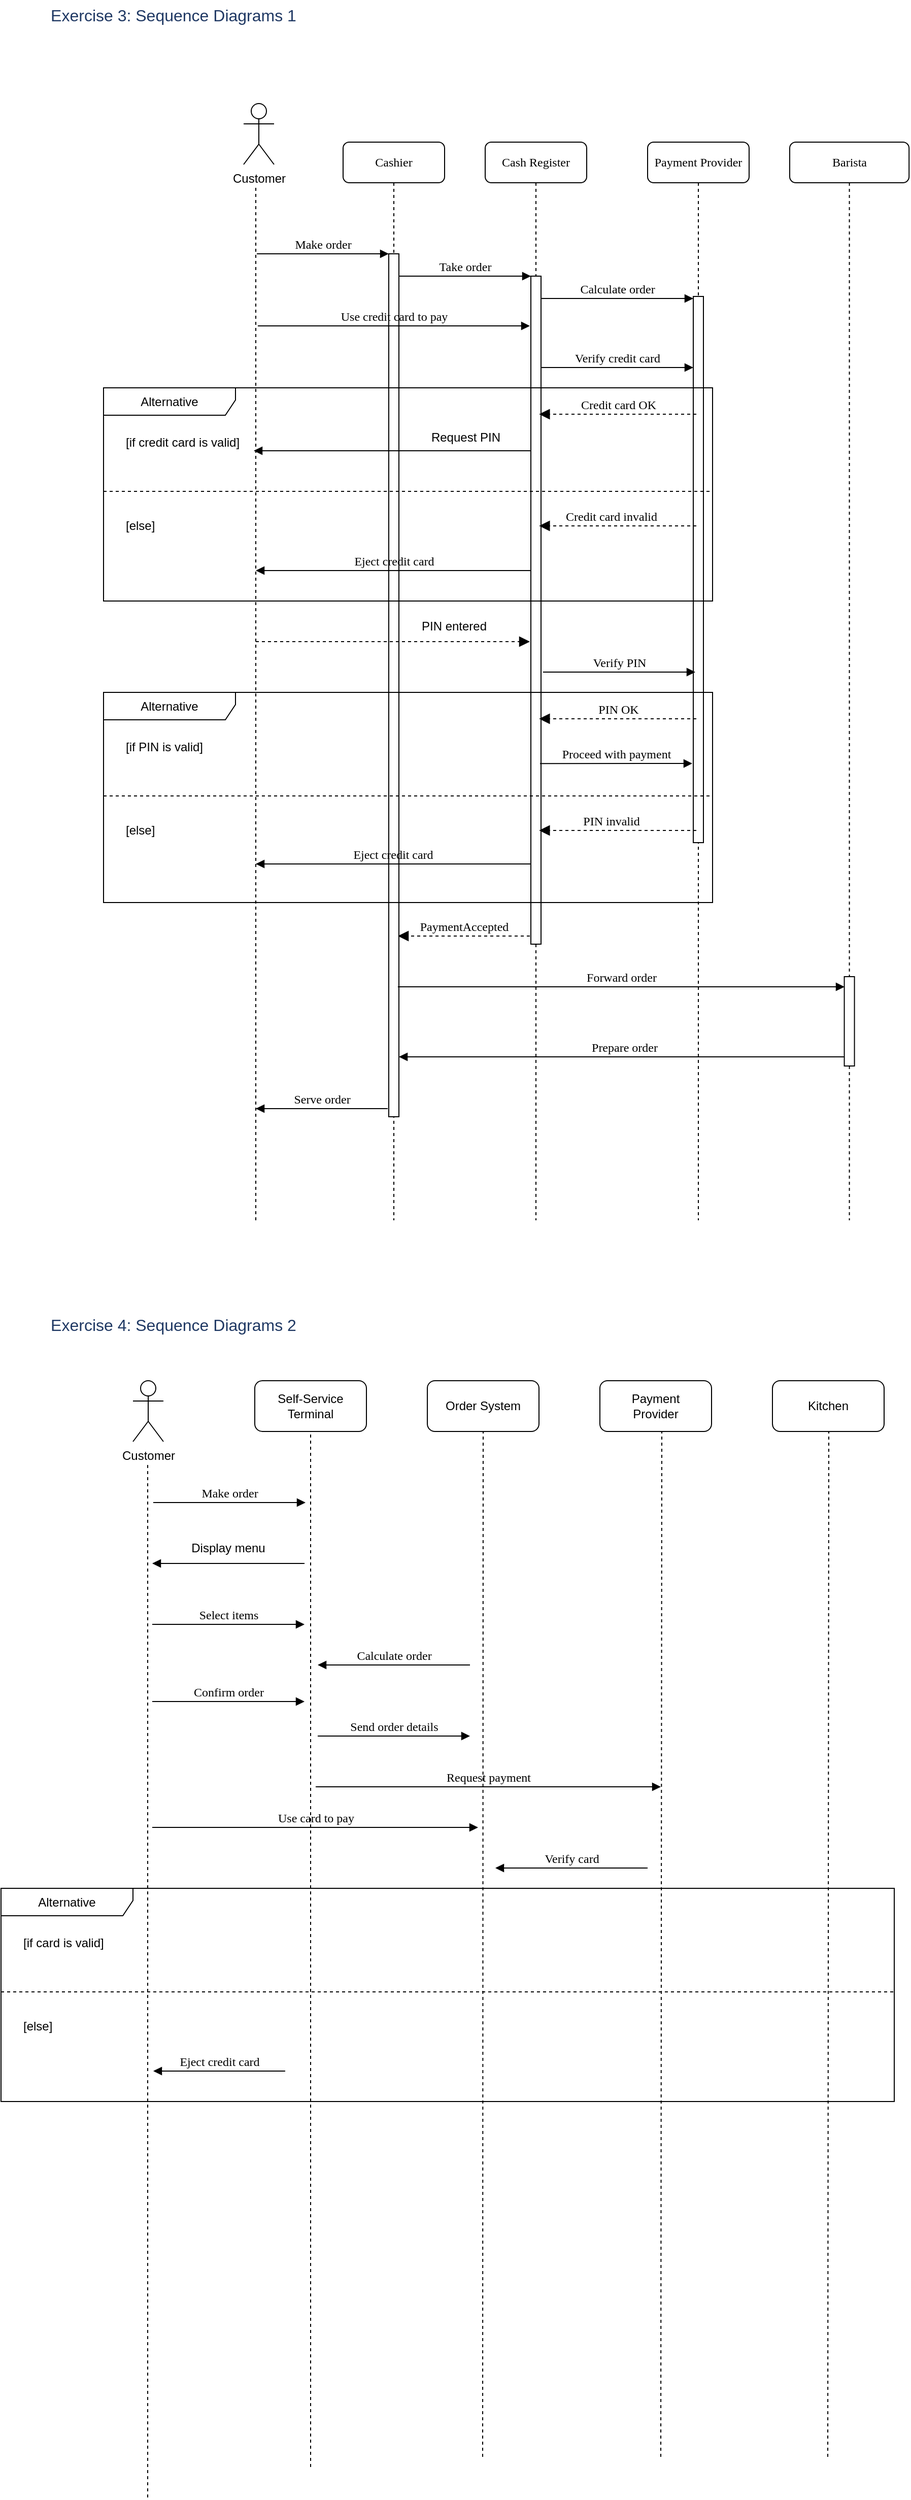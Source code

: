 <mxfile version="26.3.0">
  <diagram name="Page-1" id="13e1069c-82ec-6db2-03f1-153e76fe0fe0">
    <mxGraphModel dx="976" dy="586" grid="1" gridSize="10" guides="1" tooltips="1" connect="1" arrows="1" fold="1" page="1" pageScale="1" pageWidth="1100" pageHeight="850" background="none" math="0" shadow="0">
      <root>
        <mxCell id="0" />
        <mxCell id="1" parent="0" />
        <mxCell id="7baba1c4bc27f4b0-2" value="Cash Register" style="shape=umlLifeline;perimeter=lifelinePerimeter;whiteSpace=wrap;html=1;container=1;collapsible=0;recursiveResize=0;outlineConnect=0;rounded=1;shadow=0;comic=0;labelBackgroundColor=none;strokeWidth=1;fontFamily=Verdana;fontSize=12;align=center;" parent="1" vertex="1">
          <mxGeometry x="497" y="170" width="100" height="1062" as="geometry" />
        </mxCell>
        <mxCell id="802l4Ufk_lqTuoDWVHih-7" value="Take order" style="html=1;verticalAlign=bottom;endArrow=block;entryX=0;entryY=0;labelBackgroundColor=none;fontFamily=Verdana;fontSize=12;edgeStyle=elbowEdgeStyle;elbow=vertical;" parent="7baba1c4bc27f4b0-2" edge="1">
          <mxGeometry relative="1" as="geometry">
            <mxPoint x="-85" y="132" as="sourcePoint" />
            <mxPoint x="45" y="132" as="targetPoint" />
          </mxGeometry>
        </mxCell>
        <mxCell id="802l4Ufk_lqTuoDWVHih-41" value="" style="html=1;points=[[0,0,0,0,5],[0,1,0,0,-5],[1,0,0,0,5],[1,1,0,0,-5]];perimeter=orthogonalPerimeter;outlineConnect=0;targetShapes=umlLifeline;portConstraint=eastwest;newEdgeStyle={&quot;curved&quot;:0,&quot;rounded&quot;:0};fillColor=#FFFFFF;" parent="7baba1c4bc27f4b0-2" vertex="1">
          <mxGeometry x="45" y="132" width="10" height="658" as="geometry" />
        </mxCell>
        <mxCell id="7baba1c4bc27f4b0-3" value="Payment Provider" style="shape=umlLifeline;perimeter=lifelinePerimeter;whiteSpace=wrap;html=1;container=1;collapsible=0;recursiveResize=0;outlineConnect=0;rounded=1;shadow=0;comic=0;labelBackgroundColor=none;strokeWidth=1;fontFamily=Verdana;fontSize=12;align=center;" parent="1" vertex="1">
          <mxGeometry x="657" y="170" width="100" height="1062" as="geometry" />
        </mxCell>
        <mxCell id="802l4Ufk_lqTuoDWVHih-38" value="Prepare order" style="html=1;verticalAlign=bottom;endArrow=none;labelBackgroundColor=none;fontFamily=Verdana;fontSize=12;edgeStyle=elbowEdgeStyle;elbow=vertical;startFill=1;startArrow=block;" parent="7baba1c4bc27f4b0-3" source="802l4Ufk_lqTuoDWVHih-39" edge="1">
          <mxGeometry relative="1" as="geometry">
            <mxPoint x="-386" y="901" as="sourcePoint" />
            <mxPoint x="198.5" y="901" as="targetPoint" />
          </mxGeometry>
        </mxCell>
        <mxCell id="802l4Ufk_lqTuoDWVHih-42" value="" style="html=1;points=[[0,0,0,0,5],[0,1,0,0,-5],[1,0,0,0,5],[1,1,0,0,-5]];perimeter=orthogonalPerimeter;outlineConnect=0;targetShapes=umlLifeline;portConstraint=eastwest;newEdgeStyle={&quot;curved&quot;:0,&quot;rounded&quot;:0};" parent="7baba1c4bc27f4b0-3" vertex="1">
          <mxGeometry x="45" y="152" width="10" height="538" as="geometry" />
        </mxCell>
        <mxCell id="7baba1c4bc27f4b0-4" value="Barista" style="shape=umlLifeline;perimeter=lifelinePerimeter;whiteSpace=wrap;html=1;container=1;collapsible=0;recursiveResize=0;outlineConnect=0;rounded=1;shadow=0;comic=0;labelBackgroundColor=none;strokeWidth=1;fontFamily=Verdana;fontSize=12;align=center;" parent="1" vertex="1">
          <mxGeometry x="797" y="170" width="117.59" height="1062" as="geometry" />
        </mxCell>
        <mxCell id="802l4Ufk_lqTuoDWVHih-43" value="" style="html=1;points=[[0,0,0,0,5],[0,1,0,0,-5],[1,0,0,0,5],[1,1,0,0,-5]];perimeter=orthogonalPerimeter;outlineConnect=0;targetShapes=umlLifeline;portConstraint=eastwest;newEdgeStyle={&quot;curved&quot;:0,&quot;rounded&quot;:0};" parent="7baba1c4bc27f4b0-4" vertex="1">
          <mxGeometry x="53.79" y="822" width="10" height="88" as="geometry" />
        </mxCell>
        <mxCell id="7baba1c4bc27f4b0-8" value="Cashier" style="shape=umlLifeline;perimeter=lifelinePerimeter;whiteSpace=wrap;html=1;container=1;collapsible=0;recursiveResize=0;outlineConnect=0;rounded=1;shadow=0;comic=0;labelBackgroundColor=none;strokeWidth=1;fontFamily=Verdana;fontSize=12;align=center;" parent="1" vertex="1">
          <mxGeometry x="357" y="170" width="100" height="1062" as="geometry" />
        </mxCell>
        <mxCell id="802l4Ufk_lqTuoDWVHih-6" value="Make order" style="html=1;verticalAlign=bottom;endArrow=block;entryX=0;entryY=0;labelBackgroundColor=none;fontFamily=Verdana;fontSize=12;edgeStyle=elbowEdgeStyle;elbow=vertical;" parent="7baba1c4bc27f4b0-8" edge="1">
          <mxGeometry relative="1" as="geometry">
            <mxPoint x="-85" y="110" as="sourcePoint" />
            <mxPoint x="45" y="110" as="targetPoint" />
            <mxPoint as="offset" />
          </mxGeometry>
        </mxCell>
        <mxCell id="802l4Ufk_lqTuoDWVHih-5" value="" style="endArrow=none;dashed=1;html=1;rounded=0;" parent="7baba1c4bc27f4b0-8" edge="1">
          <mxGeometry width="50" height="50" relative="1" as="geometry">
            <mxPoint x="-86" y="1062" as="sourcePoint" />
            <mxPoint x="-86" y="42" as="targetPoint" />
          </mxGeometry>
        </mxCell>
        <mxCell id="802l4Ufk_lqTuoDWVHih-39" value="" style="html=1;points=[[0,0,0,0,5],[0,1,0,0,-5],[1,0,0,0,5],[1,1,0,0,-5]];perimeter=orthogonalPerimeter;outlineConnect=0;targetShapes=umlLifeline;portConstraint=eastwest;newEdgeStyle={&quot;curved&quot;:0,&quot;rounded&quot;:0};" parent="7baba1c4bc27f4b0-8" vertex="1">
          <mxGeometry x="45" y="110" width="10" height="850" as="geometry" />
        </mxCell>
        <mxCell id="802l4Ufk_lqTuoDWVHih-15" value="Use credit card to pay" style="html=1;verticalAlign=bottom;endArrow=block;labelBackgroundColor=none;fontFamily=Verdana;fontSize=12;edgeStyle=elbowEdgeStyle;elbow=vertical;" parent="7baba1c4bc27f4b0-8" edge="1">
          <mxGeometry relative="1" as="geometry">
            <mxPoint x="-84" y="181" as="sourcePoint" />
            <mxPoint x="184" y="181" as="targetPoint" />
          </mxGeometry>
        </mxCell>
        <mxCell id="7baba1c4bc27f4b0-21" value="Credit card OK" style="html=1;verticalAlign=bottom;endArrow=block;dashed=1;endSize=8;labelBackgroundColor=none;fontFamily=Verdana;fontSize=12;edgeStyle=elbowEdgeStyle;elbow=vertical;endFill=1;" parent="1" edge="1">
          <mxGeometry x="0.001" relative="1" as="geometry">
            <mxPoint x="550.155" y="438" as="targetPoint" />
            <Array as="points">
              <mxPoint x="649" y="438" />
              <mxPoint x="679" y="438" />
            </Array>
            <mxPoint x="705" y="438" as="sourcePoint" />
            <mxPoint as="offset" />
          </mxGeometry>
        </mxCell>
        <mxCell id="7baba1c4bc27f4b0-14" value="Calculate order" style="html=1;verticalAlign=bottom;endArrow=block;entryX=0;entryY=0;labelBackgroundColor=none;fontFamily=Verdana;fontSize=12;edgeStyle=elbowEdgeStyle;elbow=vertical;" parent="1" edge="1">
          <mxGeometry relative="1" as="geometry">
            <mxPoint x="552" y="324" as="sourcePoint" />
            <mxPoint x="702" y="324" as="targetPoint" />
          </mxGeometry>
        </mxCell>
        <mxCell id="802l4Ufk_lqTuoDWVHih-2" value="Customer" style="shape=umlActor;verticalLabelPosition=bottom;verticalAlign=top;html=1;outlineConnect=0;" parent="1" vertex="1">
          <mxGeometry x="259" y="132" width="30" height="60" as="geometry" />
        </mxCell>
        <mxCell id="802l4Ufk_lqTuoDWVHih-8" value="" style="endArrow=block;html=1;rounded=0;endFill=1;" parent="1" source="802l4Ufk_lqTuoDWVHih-41" edge="1">
          <mxGeometry width="50" height="50" relative="1" as="geometry">
            <mxPoint x="699" y="474" as="sourcePoint" />
            <mxPoint x="269" y="474" as="targetPoint" />
          </mxGeometry>
        </mxCell>
        <mxCell id="802l4Ufk_lqTuoDWVHih-11" value="Request PIN" style="text;html=1;align=center;verticalAlign=middle;whiteSpace=wrap;rounded=0;" parent="1" vertex="1">
          <mxGeometry x="439" y="446" width="78" height="30" as="geometry" />
        </mxCell>
        <mxCell id="802l4Ufk_lqTuoDWVHih-12" value="Alternative" style="shape=umlFrame;whiteSpace=wrap;html=1;pointerEvents=0;recursiveResize=0;container=1;collapsible=0;width=130;height=27;" parent="1" vertex="1">
          <mxGeometry x="121" y="412" width="600" height="210" as="geometry" />
        </mxCell>
        <mxCell id="802l4Ufk_lqTuoDWVHih-13" value="[if credit card is valid]" style="text;html=1;" parent="802l4Ufk_lqTuoDWVHih-12" vertex="1">
          <mxGeometry width="100" height="20" relative="1" as="geometry">
            <mxPoint x="20" y="40" as="offset" />
          </mxGeometry>
        </mxCell>
        <mxCell id="802l4Ufk_lqTuoDWVHih-14" value="[else]" style="line;strokeWidth=1;dashed=1;labelPosition=center;verticalLabelPosition=bottom;align=left;verticalAlign=top;spacingLeft=20;spacingTop=15;html=1;whiteSpace=wrap;" parent="802l4Ufk_lqTuoDWVHih-12" vertex="1">
          <mxGeometry y="97" width="600" height="10" as="geometry" />
        </mxCell>
        <mxCell id="802l4Ufk_lqTuoDWVHih-19" value="Eject credit card" style="html=1;verticalAlign=bottom;endArrow=none;labelBackgroundColor=none;fontFamily=Verdana;fontSize=12;edgeStyle=elbowEdgeStyle;elbow=vertical;startFill=1;startArrow=block;" parent="802l4Ufk_lqTuoDWVHih-12" target="802l4Ufk_lqTuoDWVHih-41" edge="1">
          <mxGeometry relative="1" as="geometry">
            <mxPoint x="150" y="180" as="sourcePoint" />
            <mxPoint x="280" y="180" as="targetPoint" />
          </mxGeometry>
        </mxCell>
        <mxCell id="802l4Ufk_lqTuoDWVHih-16" value="Verify credit card" style="html=1;verticalAlign=bottom;endArrow=block;entryX=0;entryY=0;labelBackgroundColor=none;fontFamily=Verdana;fontSize=12;edgeStyle=elbowEdgeStyle;elbow=horizontal;" parent="1" edge="1">
          <mxGeometry relative="1" as="geometry">
            <mxPoint x="552" y="392" as="sourcePoint" />
            <mxPoint x="702" y="392" as="targetPoint" />
          </mxGeometry>
        </mxCell>
        <mxCell id="802l4Ufk_lqTuoDWVHih-17" value="Credit card invalid" style="html=1;verticalAlign=bottom;endArrow=block;dashed=1;endSize=8;labelBackgroundColor=none;fontFamily=Verdana;fontSize=12;edgeStyle=elbowEdgeStyle;elbow=vertical;endFill=1;" parent="1" edge="1">
          <mxGeometry x="0.085" relative="1" as="geometry">
            <mxPoint x="550.155" y="548" as="targetPoint" />
            <Array as="points">
              <mxPoint x="649" y="548" />
              <mxPoint x="679" y="548" />
            </Array>
            <mxPoint x="705" y="548" as="sourcePoint" />
            <mxPoint as="offset" />
          </mxGeometry>
        </mxCell>
        <mxCell id="802l4Ufk_lqTuoDWVHih-20" value="" style="endArrow=block;startArrow=none;endFill=1;startFill=0;endSize=8;html=1;verticalAlign=bottom;dashed=1;labelBackgroundColor=none;rounded=0;" parent="1" edge="1">
          <mxGeometry width="160" relative="1" as="geometry">
            <mxPoint x="271" y="662" as="sourcePoint" />
            <mxPoint x="541" y="662" as="targetPoint" />
          </mxGeometry>
        </mxCell>
        <mxCell id="802l4Ufk_lqTuoDWVHih-25" value="Verify PIN" style="html=1;verticalAlign=bottom;endArrow=block;entryX=0;entryY=0;labelBackgroundColor=none;fontFamily=Verdana;fontSize=12;edgeStyle=elbowEdgeStyle;elbow=horizontal;" parent="1" edge="1">
          <mxGeometry relative="1" as="geometry">
            <mxPoint x="554" y="692" as="sourcePoint" />
            <mxPoint x="704" y="692" as="targetPoint" />
          </mxGeometry>
        </mxCell>
        <mxCell id="802l4Ufk_lqTuoDWVHih-26" value="Alternative" style="shape=umlFrame;whiteSpace=wrap;html=1;pointerEvents=0;recursiveResize=0;container=1;collapsible=0;width=130;height=27;" parent="1" vertex="1">
          <mxGeometry x="121" y="712" width="600" height="207" as="geometry" />
        </mxCell>
        <mxCell id="802l4Ufk_lqTuoDWVHih-27" value="[if PIN is valid]" style="text;html=1;" parent="802l4Ufk_lqTuoDWVHih-26" vertex="1">
          <mxGeometry width="100" height="20" relative="1" as="geometry">
            <mxPoint x="20" y="40" as="offset" />
          </mxGeometry>
        </mxCell>
        <mxCell id="802l4Ufk_lqTuoDWVHih-28" value="[else]" style="line;strokeWidth=1;dashed=1;labelPosition=center;verticalLabelPosition=bottom;align=left;verticalAlign=top;spacingLeft=20;spacingTop=15;html=1;whiteSpace=wrap;" parent="802l4Ufk_lqTuoDWVHih-26" vertex="1">
          <mxGeometry y="97" width="600" height="10" as="geometry" />
        </mxCell>
        <mxCell id="802l4Ufk_lqTuoDWVHih-29" value="Eject credit card" style="html=1;verticalAlign=bottom;endArrow=none;labelBackgroundColor=none;fontFamily=Verdana;fontSize=12;edgeStyle=elbowEdgeStyle;elbow=vertical;startFill=1;startArrow=block;" parent="802l4Ufk_lqTuoDWVHih-26" target="802l4Ufk_lqTuoDWVHih-41" edge="1">
          <mxGeometry relative="1" as="geometry">
            <mxPoint x="150" y="169.001" as="sourcePoint" />
            <mxPoint x="282" y="169.16" as="targetPoint" />
          </mxGeometry>
        </mxCell>
        <mxCell id="802l4Ufk_lqTuoDWVHih-35" value="Proceed with payment" style="html=1;verticalAlign=bottom;endArrow=block;entryX=0;entryY=0;labelBackgroundColor=none;fontFamily=Verdana;fontSize=12;edgeStyle=elbowEdgeStyle;elbow=vertical;" parent="802l4Ufk_lqTuoDWVHih-26" edge="1">
          <mxGeometry relative="1" as="geometry">
            <mxPoint x="430" y="70.09" as="sourcePoint" />
            <mxPoint x="580" y="70.09" as="targetPoint" />
          </mxGeometry>
        </mxCell>
        <mxCell id="802l4Ufk_lqTuoDWVHih-30" value="PIN invalid" style="html=1;verticalAlign=bottom;endArrow=block;dashed=1;endSize=8;labelBackgroundColor=none;fontFamily=Verdana;fontSize=12;edgeStyle=elbowEdgeStyle;elbow=vertical;endFill=1;" parent="1" edge="1">
          <mxGeometry x="0.085" relative="1" as="geometry">
            <mxPoint x="550.155" y="848" as="targetPoint" />
            <Array as="points">
              <mxPoint x="649" y="848" />
              <mxPoint x="679" y="848" />
            </Array>
            <mxPoint x="705" y="848" as="sourcePoint" />
            <mxPoint as="offset" />
          </mxGeometry>
        </mxCell>
        <mxCell id="802l4Ufk_lqTuoDWVHih-32" value="PIN OK" style="html=1;verticalAlign=bottom;endArrow=block;dashed=1;endSize=8;labelBackgroundColor=none;fontFamily=Verdana;fontSize=12;edgeStyle=elbowEdgeStyle;elbow=vertical;endFill=1;" parent="1" edge="1">
          <mxGeometry x="0.001" relative="1" as="geometry">
            <mxPoint x="550.155" y="738" as="targetPoint" />
            <Array as="points">
              <mxPoint x="649" y="738" />
              <mxPoint x="679" y="738" />
            </Array>
            <mxPoint x="705" y="738" as="sourcePoint" />
            <mxPoint as="offset" />
          </mxGeometry>
        </mxCell>
        <mxCell id="802l4Ufk_lqTuoDWVHih-36" value="PaymentAccepted" style="html=1;verticalAlign=bottom;endArrow=block;dashed=1;endSize=8;labelBackgroundColor=none;fontFamily=Verdana;fontSize=12;edgeStyle=elbowEdgeStyle;elbow=vertical;endFill=1;" parent="1" edge="1">
          <mxGeometry x="0.001" relative="1" as="geometry">
            <mxPoint x="411" y="952" as="targetPoint" />
            <Array as="points" />
            <mxPoint x="541" y="952" as="sourcePoint" />
            <mxPoint as="offset" />
          </mxGeometry>
        </mxCell>
        <mxCell id="802l4Ufk_lqTuoDWVHih-37" value="Forward order" style="html=1;verticalAlign=bottom;endArrow=block;labelBackgroundColor=none;fontFamily=Verdana;fontSize=12;edgeStyle=elbowEdgeStyle;elbow=vertical;" parent="1" edge="1">
          <mxGeometry relative="1" as="geometry">
            <mxPoint x="411" y="1002" as="sourcePoint" />
            <mxPoint x="851" y="1002" as="targetPoint" />
          </mxGeometry>
        </mxCell>
        <mxCell id="802l4Ufk_lqTuoDWVHih-40" value="Serve order" style="html=1;verticalAlign=bottom;endArrow=none;labelBackgroundColor=none;fontFamily=Verdana;fontSize=12;edgeStyle=elbowEdgeStyle;elbow=vertical;startFill=1;startArrow=block;" parent="1" edge="1">
          <mxGeometry relative="1" as="geometry">
            <mxPoint x="271" y="1122" as="sourcePoint" />
            <mxPoint x="401" y="1122" as="targetPoint" />
          </mxGeometry>
        </mxCell>
        <mxCell id="802l4Ufk_lqTuoDWVHih-21" value="PIN entered" style="text;html=1;align=center;verticalAlign=middle;resizable=0;points=[];autosize=1;strokeColor=none;fillColor=none;" parent="1" vertex="1">
          <mxGeometry x="421" y="632" width="90" height="30" as="geometry" />
        </mxCell>
        <mxCell id="q32e-Nsv5xrbjenCgJHf-1" value="&lt;span style=&quot;text-align: start;&quot; id=&quot;docs-internal-guid-cdbfab5d-7fff-5e67-5db4-cd795bbfa352&quot;&gt;&lt;span style=&quot;font-size: 12pt; font-family: Calibri, sans-serif; color: rgb(31, 56, 99); font-variant-ligatures: normal; font-variant-alternates: normal; font-variant-numeric: normal; font-variant-east-asian: normal; font-variant-position: normal; vertical-align: baseline; white-space: pre-wrap;&quot;&gt;Exercise 3: Sequence Diagrams 1&lt;/span&gt;&lt;/span&gt;" style="text;html=1;align=center;verticalAlign=middle;whiteSpace=wrap;rounded=0;" vertex="1" parent="1">
          <mxGeometry x="40" y="30" width="300" height="30" as="geometry" />
        </mxCell>
        <mxCell id="q32e-Nsv5xrbjenCgJHf-2" value="&lt;span style=&quot;text-align: start;&quot; id=&quot;docs-internal-guid-c14298d2-7fff-0f40-d17e-be7b95646ebd&quot;&gt;&lt;span style=&quot;font-size: 12pt; font-family: Calibri, sans-serif; color: rgb(31, 56, 99); font-variant-ligatures: normal; font-variant-alternates: normal; font-variant-numeric: normal; font-variant-east-asian: normal; font-variant-position: normal; vertical-align: baseline; white-space: pre-wrap;&quot;&gt;Exercise 4: Sequence Diagrams 2&lt;/span&gt;&lt;/span&gt;" style="text;html=1;align=center;verticalAlign=middle;whiteSpace=wrap;rounded=0;" vertex="1" parent="1">
          <mxGeometry x="40" y="1320" width="300" height="30" as="geometry" />
        </mxCell>
        <mxCell id="q32e-Nsv5xrbjenCgJHf-17" value="Customer" style="shape=umlActor;verticalLabelPosition=bottom;verticalAlign=top;html=1;outlineConnect=0;" vertex="1" parent="1">
          <mxGeometry x="150" y="1390" width="30" height="60" as="geometry" />
        </mxCell>
        <mxCell id="q32e-Nsv5xrbjenCgJHf-19" value="" style="rounded=1;whiteSpace=wrap;html=1;" vertex="1" parent="1">
          <mxGeometry x="270" y="1390" width="110" height="50" as="geometry" />
        </mxCell>
        <mxCell id="q32e-Nsv5xrbjenCgJHf-20" value="" style="rounded=1;whiteSpace=wrap;html=1;" vertex="1" parent="1">
          <mxGeometry x="440" y="1390" width="110" height="50" as="geometry" />
        </mxCell>
        <mxCell id="q32e-Nsv5xrbjenCgJHf-21" value="" style="rounded=1;whiteSpace=wrap;html=1;" vertex="1" parent="1">
          <mxGeometry x="610" y="1390" width="110" height="50" as="geometry" />
        </mxCell>
        <mxCell id="q32e-Nsv5xrbjenCgJHf-22" value="" style="rounded=1;whiteSpace=wrap;html=1;" vertex="1" parent="1">
          <mxGeometry x="780" y="1390" width="110" height="50" as="geometry" />
        </mxCell>
        <mxCell id="q32e-Nsv5xrbjenCgJHf-26" value="Self-Service Terminal" style="text;html=1;align=center;verticalAlign=middle;whiteSpace=wrap;rounded=0;" vertex="1" parent="1">
          <mxGeometry x="280" y="1400" width="90" height="30" as="geometry" />
        </mxCell>
        <mxCell id="q32e-Nsv5xrbjenCgJHf-27" value="Order System" style="text;html=1;align=center;verticalAlign=middle;whiteSpace=wrap;rounded=0;" vertex="1" parent="1">
          <mxGeometry x="450" y="1400" width="90" height="30" as="geometry" />
        </mxCell>
        <mxCell id="q32e-Nsv5xrbjenCgJHf-28" value="Payment Provider" style="text;html=1;align=center;verticalAlign=middle;whiteSpace=wrap;rounded=0;" vertex="1" parent="1">
          <mxGeometry x="620" y="1400" width="90" height="30" as="geometry" />
        </mxCell>
        <mxCell id="q32e-Nsv5xrbjenCgJHf-29" value="Kitchen" style="text;html=1;align=center;verticalAlign=middle;whiteSpace=wrap;rounded=0;" vertex="1" parent="1">
          <mxGeometry x="790" y="1400" width="90" height="30" as="geometry" />
        </mxCell>
        <mxCell id="q32e-Nsv5xrbjenCgJHf-34" value="" style="endArrow=none;dashed=1;html=1;rounded=0;entryX=0.5;entryY=1;entryDx=0;entryDy=0;" edge="1" parent="1" target="q32e-Nsv5xrbjenCgJHf-19">
          <mxGeometry width="50" height="50" relative="1" as="geometry">
            <mxPoint x="325" y="2460" as="sourcePoint" />
            <mxPoint x="630" y="1630" as="targetPoint" />
          </mxGeometry>
        </mxCell>
        <mxCell id="q32e-Nsv5xrbjenCgJHf-35" value="" style="endArrow=none;dashed=1;html=1;rounded=0;entryX=0.5;entryY=1;entryDx=0;entryDy=0;" edge="1" parent="1" target="q32e-Nsv5xrbjenCgJHf-20">
          <mxGeometry width="50" height="50" relative="1" as="geometry">
            <mxPoint x="494.5" y="2450" as="sourcePoint" />
            <mxPoint x="494.5" y="1430" as="targetPoint" />
          </mxGeometry>
        </mxCell>
        <mxCell id="q32e-Nsv5xrbjenCgJHf-36" value="" style="endArrow=none;dashed=1;html=1;rounded=0;" edge="1" parent="1">
          <mxGeometry width="50" height="50" relative="1" as="geometry">
            <mxPoint x="670" y="2450" as="sourcePoint" />
            <mxPoint x="671" y="1440" as="targetPoint" />
          </mxGeometry>
        </mxCell>
        <mxCell id="q32e-Nsv5xrbjenCgJHf-37" value="" style="endArrow=none;dashed=1;html=1;rounded=0;" edge="1" parent="1">
          <mxGeometry width="50" height="50" relative="1" as="geometry">
            <mxPoint x="834.5" y="2450" as="sourcePoint" />
            <mxPoint x="835.5" y="1440" as="targetPoint" />
          </mxGeometry>
        </mxCell>
        <mxCell id="q32e-Nsv5xrbjenCgJHf-39" value="" style="endArrow=none;dashed=1;html=1;rounded=0;entryX=0.5;entryY=1;entryDx=0;entryDy=0;" edge="1" parent="1">
          <mxGeometry width="50" height="50" relative="1" as="geometry">
            <mxPoint x="164.5" y="2490" as="sourcePoint" />
            <mxPoint x="164.5" y="1470" as="targetPoint" />
          </mxGeometry>
        </mxCell>
        <mxCell id="q32e-Nsv5xrbjenCgJHf-40" value="Make order" style="html=1;verticalAlign=bottom;endArrow=block;labelBackgroundColor=none;fontFamily=Verdana;fontSize=12;edgeStyle=elbowEdgeStyle;elbow=vertical;" edge="1" parent="1">
          <mxGeometry relative="1" as="geometry">
            <mxPoint x="170" y="1510" as="sourcePoint" />
            <mxPoint x="320" y="1510" as="targetPoint" />
            <mxPoint as="offset" />
          </mxGeometry>
        </mxCell>
        <mxCell id="q32e-Nsv5xrbjenCgJHf-41" value="" style="endArrow=block;html=1;rounded=0;endFill=1;" edge="1" parent="1">
          <mxGeometry width="50" height="50" relative="1" as="geometry">
            <mxPoint x="319" y="1570" as="sourcePoint" />
            <mxPoint x="169" y="1570" as="targetPoint" />
          </mxGeometry>
        </mxCell>
        <mxCell id="q32e-Nsv5xrbjenCgJHf-42" value="Display menu" style="text;html=1;align=center;verticalAlign=middle;whiteSpace=wrap;rounded=0;" vertex="1" parent="1">
          <mxGeometry x="199" y="1540" width="90" height="30" as="geometry" />
        </mxCell>
        <mxCell id="q32e-Nsv5xrbjenCgJHf-43" value="Select items" style="html=1;verticalAlign=bottom;endArrow=block;labelBackgroundColor=none;fontFamily=Verdana;fontSize=12;edgeStyle=elbowEdgeStyle;elbow=vertical;" edge="1" parent="1">
          <mxGeometry relative="1" as="geometry">
            <mxPoint x="169" y="1630" as="sourcePoint" />
            <mxPoint x="319" y="1630" as="targetPoint" />
            <mxPoint as="offset" />
          </mxGeometry>
        </mxCell>
        <mxCell id="q32e-Nsv5xrbjenCgJHf-44" value="Confirm order" style="html=1;verticalAlign=bottom;endArrow=block;labelBackgroundColor=none;fontFamily=Verdana;fontSize=12;edgeStyle=elbowEdgeStyle;elbow=vertical;" edge="1" parent="1">
          <mxGeometry relative="1" as="geometry">
            <mxPoint x="169" y="1706" as="sourcePoint" />
            <mxPoint x="319" y="1706" as="targetPoint" />
            <mxPoint as="offset" />
          </mxGeometry>
        </mxCell>
        <mxCell id="q32e-Nsv5xrbjenCgJHf-45" value="Send order details" style="html=1;verticalAlign=bottom;endArrow=block;labelBackgroundColor=none;fontFamily=Verdana;fontSize=12;edgeStyle=elbowEdgeStyle;elbow=vertical;" edge="1" parent="1">
          <mxGeometry relative="1" as="geometry">
            <mxPoint x="332" y="1740" as="sourcePoint" />
            <mxPoint x="482" y="1740" as="targetPoint" />
            <mxPoint as="offset" />
          </mxGeometry>
        </mxCell>
        <mxCell id="q32e-Nsv5xrbjenCgJHf-47" value="Request payment" style="html=1;verticalAlign=bottom;endArrow=block;labelBackgroundColor=none;fontFamily=Verdana;fontSize=12;edgeStyle=elbowEdgeStyle;elbow=vertical;" edge="1" parent="1">
          <mxGeometry relative="1" as="geometry">
            <mxPoint x="330" y="1790" as="sourcePoint" />
            <mxPoint x="670" y="1790" as="targetPoint" />
            <mxPoint as="offset" />
          </mxGeometry>
        </mxCell>
        <mxCell id="q32e-Nsv5xrbjenCgJHf-48" value="Alternative" style="shape=umlFrame;whiteSpace=wrap;html=1;pointerEvents=0;recursiveResize=0;container=1;collapsible=0;width=130;height=27;" vertex="1" parent="1">
          <mxGeometry x="20" y="1890" width="880" height="210" as="geometry" />
        </mxCell>
        <mxCell id="q32e-Nsv5xrbjenCgJHf-49" value="[if card is valid]" style="text;html=1;" vertex="1" parent="q32e-Nsv5xrbjenCgJHf-48">
          <mxGeometry width="100" height="20" relative="1" as="geometry">
            <mxPoint x="20" y="40" as="offset" />
          </mxGeometry>
        </mxCell>
        <mxCell id="q32e-Nsv5xrbjenCgJHf-50" value="[else]" style="line;strokeWidth=1;dashed=1;labelPosition=center;verticalLabelPosition=bottom;align=left;verticalAlign=top;spacingLeft=20;spacingTop=15;html=1;whiteSpace=wrap;" vertex="1" parent="q32e-Nsv5xrbjenCgJHf-48">
          <mxGeometry y="97" width="880" height="10" as="geometry" />
        </mxCell>
        <mxCell id="q32e-Nsv5xrbjenCgJHf-51" value="Eject credit card" style="html=1;verticalAlign=bottom;endArrow=none;labelBackgroundColor=none;fontFamily=Verdana;fontSize=12;edgeStyle=elbowEdgeStyle;elbow=vertical;startFill=1;startArrow=block;" edge="1" parent="q32e-Nsv5xrbjenCgJHf-48">
          <mxGeometry relative="1" as="geometry">
            <mxPoint x="150" y="180" as="sourcePoint" />
            <mxPoint x="280" y="180" as="targetPoint" />
          </mxGeometry>
        </mxCell>
        <mxCell id="q32e-Nsv5xrbjenCgJHf-53" value="Calculate order" style="html=1;verticalAlign=bottom;endArrow=none;labelBackgroundColor=none;fontFamily=Verdana;fontSize=12;edgeStyle=elbowEdgeStyle;elbow=vertical;startFill=1;startArrow=block;" edge="1" parent="1">
          <mxGeometry relative="1" as="geometry">
            <mxPoint x="332" y="1670" as="sourcePoint" />
            <mxPoint x="482" y="1670" as="targetPoint" />
            <mxPoint as="offset" />
          </mxGeometry>
        </mxCell>
        <mxCell id="q32e-Nsv5xrbjenCgJHf-54" value="Use card to pay" style="html=1;verticalAlign=bottom;endArrow=block;labelBackgroundColor=none;fontFamily=Verdana;fontSize=12;edgeStyle=elbowEdgeStyle;elbow=vertical;" edge="1" parent="1">
          <mxGeometry relative="1" as="geometry">
            <mxPoint x="169" y="1830" as="sourcePoint" />
            <mxPoint x="490" y="1830" as="targetPoint" />
            <mxPoint as="offset" />
          </mxGeometry>
        </mxCell>
        <mxCell id="q32e-Nsv5xrbjenCgJHf-56" value="Verify card" style="html=1;verticalAlign=bottom;endArrow=none;labelBackgroundColor=none;fontFamily=Verdana;fontSize=12;edgeStyle=elbowEdgeStyle;elbow=vertical;startFill=1;startArrow=block;" edge="1" parent="1">
          <mxGeometry relative="1" as="geometry">
            <mxPoint x="507" y="1870" as="sourcePoint" />
            <mxPoint x="657" y="1870" as="targetPoint" />
            <mxPoint as="offset" />
          </mxGeometry>
        </mxCell>
      </root>
    </mxGraphModel>
  </diagram>
</mxfile>
